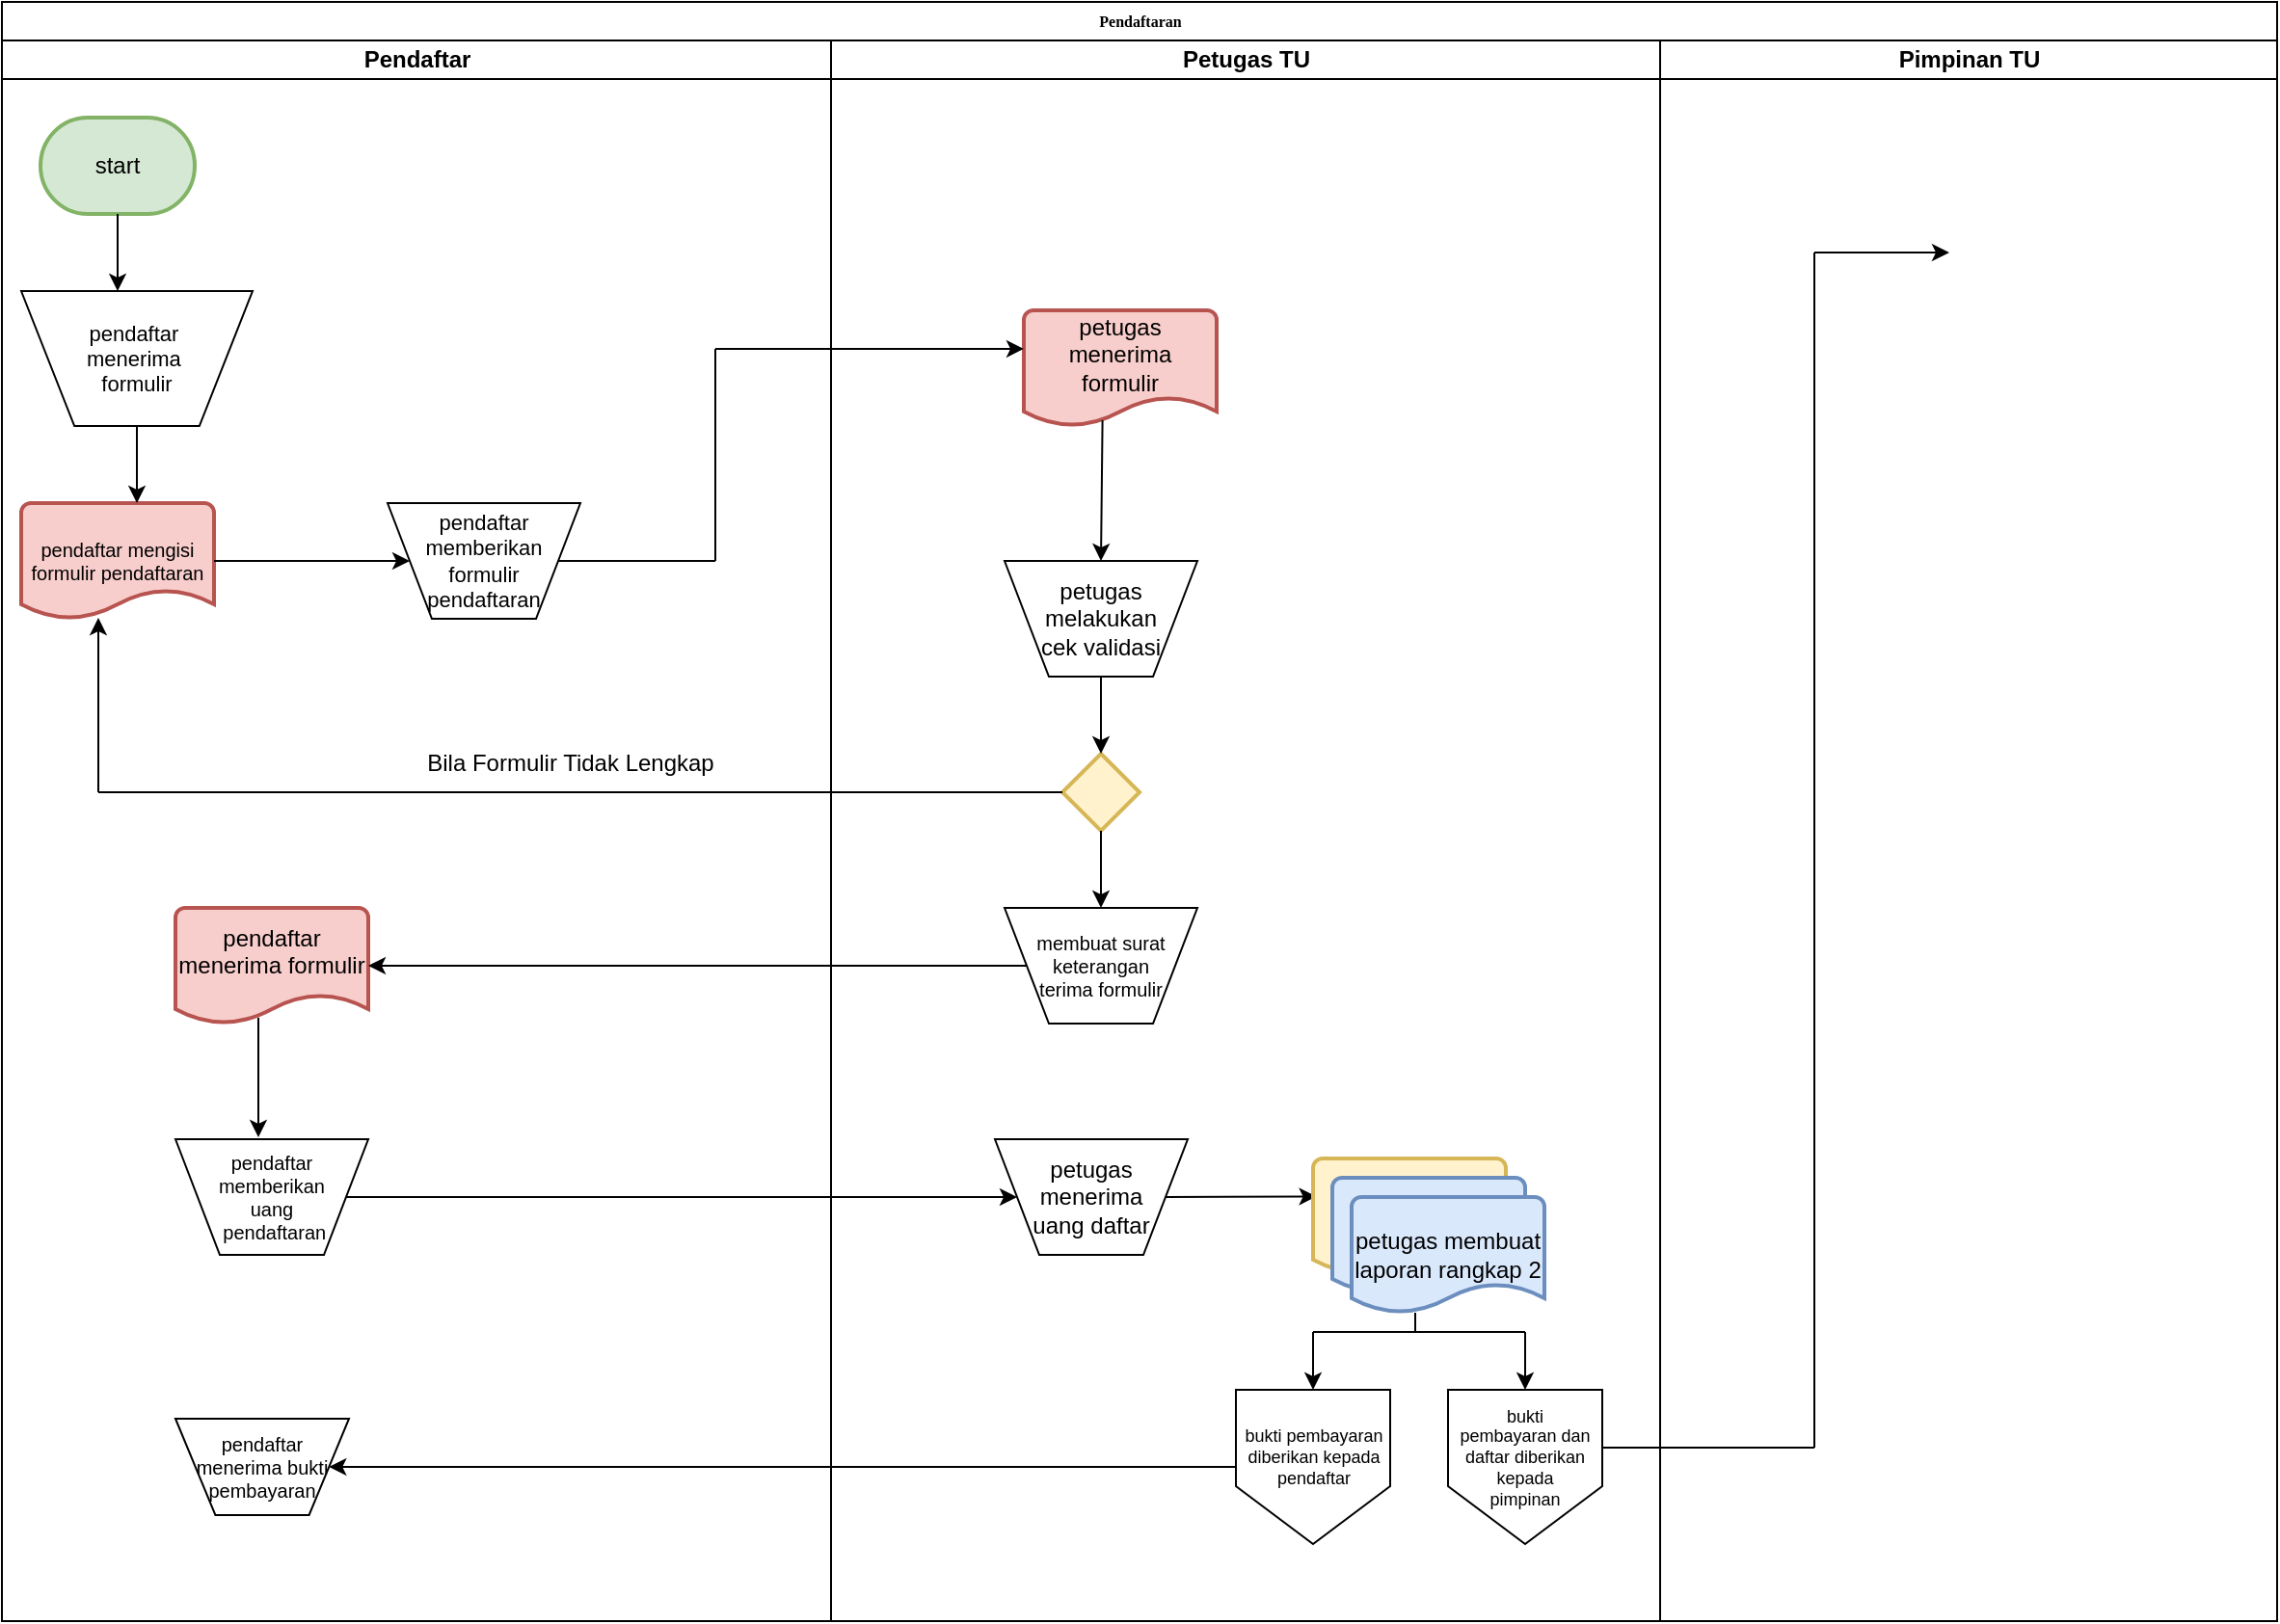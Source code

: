 <mxfile version="24.3.1" type="google">
  <diagram name="Page-1" id="74e2e168-ea6b-b213-b513-2b3c1d86103e">
    <mxGraphModel dx="1687" dy="929" grid="1" gridSize="10" guides="1" tooltips="1" connect="1" arrows="1" fold="1" page="1" pageScale="1" pageWidth="1100" pageHeight="850" background="none" math="0" shadow="0">
      <root>
        <mxCell id="0" />
        <mxCell id="1" parent="0" />
        <mxCell id="77e6c97f196da883-1" value="Pendaftaran" style="swimlane;html=1;childLayout=stackLayout;startSize=20;rounded=0;shadow=0;labelBackgroundColor=none;strokeWidth=1;fontFamily=Verdana;fontSize=8;align=center;" parent="1" vertex="1">
          <mxGeometry x="290" y="10" width="1180" height="840" as="geometry" />
        </mxCell>
        <mxCell id="77e6c97f196da883-2" value="Pendaftar" style="swimlane;html=1;startSize=20;" parent="77e6c97f196da883-1" vertex="1">
          <mxGeometry y="20" width="430" height="820" as="geometry" />
        </mxCell>
        <mxCell id="cSFCIr0A3r-JK_fj5tzC-4" value="start" style="strokeWidth=2;html=1;shape=mxgraph.flowchart.terminator;whiteSpace=wrap;fillColor=#d5e8d4;strokeColor=#82b366;" vertex="1" parent="77e6c97f196da883-2">
          <mxGeometry x="20" y="40" width="80" height="50" as="geometry" />
        </mxCell>
        <mxCell id="cSFCIr0A3r-JK_fj5tzC-7" value="pendaftar mengisi&lt;br style=&quot;font-size: 10px;&quot;&gt;formulir pendaftaran&lt;br style=&quot;font-size: 10px;&quot;&gt;" style="strokeWidth=2;html=1;shape=mxgraph.flowchart.document2;whiteSpace=wrap;size=0.25;fontSize=10;fillColor=#f8cecc;strokeColor=#b85450;" vertex="1" parent="77e6c97f196da883-2">
          <mxGeometry x="10" y="240" width="100" height="60" as="geometry" />
        </mxCell>
        <mxCell id="cSFCIr0A3r-JK_fj5tzC-9" value="pendaftar memberikan formulir pendaftaran" style="verticalLabelPosition=middle;verticalAlign=middle;html=1;shape=trapezoid;perimeter=trapezoidPerimeter;whiteSpace=wrap;size=0.23;arcSize=10;flipV=1;labelPosition=center;align=center;fontSize=11;" vertex="1" parent="77e6c97f196da883-2">
          <mxGeometry x="200" y="240" width="100" height="60" as="geometry" />
        </mxCell>
        <mxCell id="cSFCIr0A3r-JK_fj5tzC-18" value="pendaftar menerima formulir&lt;div&gt;&lt;br/&gt;&lt;/div&gt;" style="strokeWidth=2;html=1;shape=mxgraph.flowchart.document2;whiteSpace=wrap;size=0.25;fillColor=#f8cecc;strokeColor=#b85450;" vertex="1" parent="77e6c97f196da883-2">
          <mxGeometry x="90" y="450" width="100" height="60" as="geometry" />
        </mxCell>
        <mxCell id="cSFCIr0A3r-JK_fj5tzC-24" value="pendaftar&amp;nbsp;&lt;br&gt;menerima&amp;nbsp;&lt;br&gt;formulir" style="verticalLabelPosition=middle;verticalAlign=middle;html=1;shape=trapezoid;perimeter=trapezoidPerimeter;whiteSpace=wrap;size=0.23;arcSize=10;flipV=1;labelPosition=center;align=center;fontSize=11;" vertex="1" parent="77e6c97f196da883-2">
          <mxGeometry x="10" y="130" width="120" height="70" as="geometry" />
        </mxCell>
        <mxCell id="cSFCIr0A3r-JK_fj5tzC-27" value="" style="endArrow=classic;html=1;rounded=0;exitX=0.5;exitY=1;exitDx=0;exitDy=0;entryX=0.6;entryY=0;entryDx=0;entryDy=0;entryPerimeter=0;" edge="1" parent="77e6c97f196da883-2" source="cSFCIr0A3r-JK_fj5tzC-24" target="cSFCIr0A3r-JK_fj5tzC-7">
          <mxGeometry width="50" height="50" relative="1" as="geometry">
            <mxPoint x="290" y="370" as="sourcePoint" />
            <mxPoint x="340" y="320" as="targetPoint" />
          </mxGeometry>
        </mxCell>
        <mxCell id="cSFCIr0A3r-JK_fj5tzC-28" value="" style="endArrow=classic;html=1;rounded=0;exitX=1;exitY=0.5;exitDx=0;exitDy=0;entryX=0;entryY=0.5;entryDx=0;entryDy=0;exitPerimeter=0;" edge="1" parent="77e6c97f196da883-2" source="cSFCIr0A3r-JK_fj5tzC-7" target="cSFCIr0A3r-JK_fj5tzC-9">
          <mxGeometry width="50" height="50" relative="1" as="geometry">
            <mxPoint x="80" y="210" as="sourcePoint" />
            <mxPoint x="80" y="250" as="targetPoint" />
          </mxGeometry>
        </mxCell>
        <mxCell id="cSFCIr0A3r-JK_fj5tzC-44" value="Bila Formulir Tidak Lengkap" style="text;html=1;align=center;verticalAlign=middle;whiteSpace=wrap;rounded=0;" vertex="1" parent="77e6c97f196da883-2">
          <mxGeometry x="200" y="360" width="190" height="30" as="geometry" />
        </mxCell>
        <mxCell id="cSFCIr0A3r-JK_fj5tzC-45" value="pendaftar&lt;br style=&quot;font-size: 10px;&quot;&gt;memberikan&lt;br style=&quot;font-size: 10px;&quot;&gt;uang&lt;div style=&quot;font-size: 10px;&quot;&gt;&amp;nbsp;pendaftaran&lt;br style=&quot;font-size: 10px;&quot;&gt;&lt;/div&gt;" style="verticalLabelPosition=middle;verticalAlign=middle;html=1;shape=trapezoid;perimeter=trapezoidPerimeter;whiteSpace=wrap;size=0.23;arcSize=10;flipV=1;labelPosition=center;align=center;fontSize=10;" vertex="1" parent="77e6c97f196da883-2">
          <mxGeometry x="90" y="570" width="100" height="60" as="geometry" />
        </mxCell>
        <mxCell id="cSFCIr0A3r-JK_fj5tzC-46" value="" style="endArrow=classic;html=1;rounded=0;exitX=0.43;exitY=0.95;exitDx=0;exitDy=0;exitPerimeter=0;entryX=0.43;entryY=1.017;entryDx=0;entryDy=0;entryPerimeter=0;" edge="1" parent="77e6c97f196da883-2" source="cSFCIr0A3r-JK_fj5tzC-18" target="cSFCIr0A3r-JK_fj5tzC-45">
          <mxGeometry width="50" height="50" relative="1" as="geometry">
            <mxPoint x="540" y="520" as="sourcePoint" />
            <mxPoint x="590" y="470" as="targetPoint" />
          </mxGeometry>
        </mxCell>
        <mxCell id="cSFCIr0A3r-JK_fj5tzC-49" value="" style="endArrow=classic;html=1;rounded=0;exitX=0.5;exitY=1;exitDx=0;exitDy=0;exitPerimeter=0;" edge="1" parent="77e6c97f196da883-2" source="cSFCIr0A3r-JK_fj5tzC-4">
          <mxGeometry width="50" height="50" relative="1" as="geometry">
            <mxPoint x="540" y="220" as="sourcePoint" />
            <mxPoint x="60" y="130" as="targetPoint" />
          </mxGeometry>
        </mxCell>
        <mxCell id="cSFCIr0A3r-JK_fj5tzC-67" value="pendaftar menerima bukti pembayaran" style="verticalLabelPosition=middle;verticalAlign=middle;html=1;shape=trapezoid;perimeter=trapezoidPerimeter;whiteSpace=wrap;size=0.23;arcSize=10;flipV=1;labelPosition=center;align=center;fontSize=10;" vertex="1" parent="77e6c97f196da883-2">
          <mxGeometry x="90" y="715" width="90" height="50" as="geometry" />
        </mxCell>
        <mxCell id="77e6c97f196da883-3" value="Petugas TU" style="swimlane;html=1;startSize=20;" parent="77e6c97f196da883-1" vertex="1">
          <mxGeometry x="430" y="20" width="430" height="820" as="geometry" />
        </mxCell>
        <mxCell id="cSFCIr0A3r-JK_fj5tzC-13" value="petugas menerima&lt;br&gt;formulir&lt;div&gt;&lt;br/&gt;&lt;/div&gt;" style="strokeWidth=2;html=1;shape=mxgraph.flowchart.document2;whiteSpace=wrap;size=0.25;fillColor=#f8cecc;strokeColor=#b85450;" vertex="1" parent="77e6c97f196da883-3">
          <mxGeometry x="100" y="140" width="100" height="60" as="geometry" />
        </mxCell>
        <mxCell id="cSFCIr0A3r-JK_fj5tzC-14" value="petugas melakukan&lt;br&gt;cek validasi" style="verticalLabelPosition=middle;verticalAlign=middle;html=1;shape=trapezoid;perimeter=trapezoidPerimeter;whiteSpace=wrap;size=0.23;arcSize=10;flipV=1;labelPosition=center;align=center;" vertex="1" parent="77e6c97f196da883-3">
          <mxGeometry x="90" y="270" width="100" height="60" as="geometry" />
        </mxCell>
        <mxCell id="cSFCIr0A3r-JK_fj5tzC-16" value="membuat surat keterangan&lt;br style=&quot;font-size: 10px;&quot;&gt;terima formulir&lt;br style=&quot;font-size: 10px;&quot;&gt;" style="verticalLabelPosition=middle;verticalAlign=middle;html=1;shape=trapezoid;perimeter=trapezoidPerimeter;whiteSpace=wrap;size=0.23;arcSize=10;flipV=1;labelPosition=center;align=center;fontSize=10;" vertex="1" parent="77e6c97f196da883-3">
          <mxGeometry x="90" y="450" width="100" height="60" as="geometry" />
        </mxCell>
        <mxCell id="cSFCIr0A3r-JK_fj5tzC-26" value="" style="strokeWidth=2;html=1;shape=mxgraph.flowchart.decision;whiteSpace=wrap;fillColor=#fff2cc;strokeColor=#d6b656;" vertex="1" parent="77e6c97f196da883-3">
          <mxGeometry x="120" y="370" width="40" height="40" as="geometry" />
        </mxCell>
        <mxCell id="cSFCIr0A3r-JK_fj5tzC-33" value="" style="endArrow=classic;html=1;rounded=0;entryX=0.5;entryY=0;entryDx=0;entryDy=0;exitX=0.408;exitY=0.95;exitDx=0;exitDy=0;exitPerimeter=0;" edge="1" parent="77e6c97f196da883-3" source="cSFCIr0A3r-JK_fj5tzC-13" target="cSFCIr0A3r-JK_fj5tzC-14">
          <mxGeometry width="50" height="50" relative="1" as="geometry">
            <mxPoint x="140" y="210" as="sourcePoint" />
            <mxPoint x="-10" y="230" as="targetPoint" />
          </mxGeometry>
        </mxCell>
        <mxCell id="cSFCIr0A3r-JK_fj5tzC-35" value="" style="endArrow=classic;html=1;rounded=0;exitX=0.5;exitY=1;exitDx=0;exitDy=0;entryX=0.5;entryY=0;entryDx=0;entryDy=0;entryPerimeter=0;" edge="1" parent="77e6c97f196da883-3" source="cSFCIr0A3r-JK_fj5tzC-14" target="cSFCIr0A3r-JK_fj5tzC-26">
          <mxGeometry width="50" height="50" relative="1" as="geometry">
            <mxPoint x="-30" y="360" as="sourcePoint" />
            <mxPoint x="20" y="310" as="targetPoint" />
          </mxGeometry>
        </mxCell>
        <mxCell id="cSFCIr0A3r-JK_fj5tzC-41" value="" style="endArrow=classic;html=1;rounded=0;exitX=0.5;exitY=1;exitDx=0;exitDy=0;exitPerimeter=0;entryX=0.5;entryY=0;entryDx=0;entryDy=0;" edge="1" parent="77e6c97f196da883-3" source="cSFCIr0A3r-JK_fj5tzC-26" target="cSFCIr0A3r-JK_fj5tzC-16">
          <mxGeometry width="50" height="50" relative="1" as="geometry">
            <mxPoint x="-30" y="450" as="sourcePoint" />
            <mxPoint x="20" y="400" as="targetPoint" />
          </mxGeometry>
        </mxCell>
        <mxCell id="cSFCIr0A3r-JK_fj5tzC-47" value="petugas menerima&lt;br&gt;uang daftar" style="verticalLabelPosition=middle;verticalAlign=middle;html=1;shape=trapezoid;perimeter=trapezoidPerimeter;whiteSpace=wrap;size=0.23;arcSize=10;flipV=1;labelPosition=center;align=center;" vertex="1" parent="77e6c97f196da883-3">
          <mxGeometry x="85" y="570" width="100" height="60" as="geometry" />
        </mxCell>
        <mxCell id="cSFCIr0A3r-JK_fj5tzC-54" value="" style="shape=offPageConnector;whiteSpace=wrap;html=1;size=0.375;" vertex="1" parent="77e6c97f196da883-3">
          <mxGeometry x="210" y="700" width="80" height="80" as="geometry" />
        </mxCell>
        <mxCell id="cSFCIr0A3r-JK_fj5tzC-55" value="bukti pembayaran diberikan kepada pendaftar" style="text;html=1;align=center;verticalAlign=middle;whiteSpace=wrap;rounded=0;fontSize=9;" vertex="1" parent="77e6c97f196da883-3">
          <mxGeometry x="207.5" y="730" width="85" height="10" as="geometry" />
        </mxCell>
        <mxCell id="cSFCIr0A3r-JK_fj5tzC-56" value="" style="shape=offPageConnector;whiteSpace=wrap;html=1;" vertex="1" parent="77e6c97f196da883-3">
          <mxGeometry x="320" y="700" width="80" height="80" as="geometry" />
        </mxCell>
        <mxCell id="cSFCIr0A3r-JK_fj5tzC-57" value="bukti pembayaran dan daftar diberikan kepada pimpinan" style="text;html=1;align=center;verticalAlign=middle;whiteSpace=wrap;rounded=0;fontSize=9;" vertex="1" parent="77e6c97f196da883-3">
          <mxGeometry x="325" y="715" width="70" height="40" as="geometry" />
        </mxCell>
        <mxCell id="cSFCIr0A3r-JK_fj5tzC-65" value="" style="endArrow=classic;html=1;rounded=0;exitX=1;exitY=0.5;exitDx=0;exitDy=0;entryX=0.018;entryY=0.412;entryDx=0;entryDy=0;entryPerimeter=0;" edge="1" parent="77e6c97f196da883-3" source="cSFCIr0A3r-JK_fj5tzC-47">
          <mxGeometry width="50" height="50" relative="1" as="geometry">
            <mxPoint x="150" y="630" as="sourcePoint" />
            <mxPoint x="251.8" y="599.72" as="targetPoint" />
          </mxGeometry>
        </mxCell>
        <mxCell id="cSFCIr0A3r-JK_fj5tzC-72" value="" style="strokeWidth=2;html=1;shape=mxgraph.flowchart.document2;whiteSpace=wrap;size=0.25;fillColor=#fff2cc;strokeColor=#d6b656;" vertex="1" parent="77e6c97f196da883-3">
          <mxGeometry x="250" y="580" width="100" height="60" as="geometry" />
        </mxCell>
        <mxCell id="cSFCIr0A3r-JK_fj5tzC-74" value="" style="strokeWidth=2;html=1;shape=mxgraph.flowchart.document2;whiteSpace=wrap;size=0.25;fillColor=#dae8fc;strokeColor=#6c8ebf;" vertex="1" parent="77e6c97f196da883-3">
          <mxGeometry x="260" y="590" width="100" height="60" as="geometry" />
        </mxCell>
        <mxCell id="cSFCIr0A3r-JK_fj5tzC-61" value="" style="endArrow=none;html=1;rounded=0;" edge="1" parent="77e6c97f196da883-3">
          <mxGeometry width="50" height="50" relative="1" as="geometry">
            <mxPoint x="250" y="670" as="sourcePoint" />
            <mxPoint x="360" y="670" as="targetPoint" />
          </mxGeometry>
        </mxCell>
        <mxCell id="cSFCIr0A3r-JK_fj5tzC-75" value="petugas membuat laporan rangkap 2" style="strokeWidth=2;html=1;shape=mxgraph.flowchart.document2;whiteSpace=wrap;size=0.25;fillColor=#dae8fc;strokeColor=#6c8ebf;" vertex="1" parent="77e6c97f196da883-3">
          <mxGeometry x="270" y="600" width="100" height="60" as="geometry" />
        </mxCell>
        <mxCell id="cSFCIr0A3r-JK_fj5tzC-23" value="Pimpinan TU" style="swimlane;html=1;startSize=20;" vertex="1" parent="77e6c97f196da883-1">
          <mxGeometry x="860" y="20" width="320" height="820" as="geometry" />
        </mxCell>
        <mxCell id="cSFCIr0A3r-JK_fj5tzC-42" value="" style="endArrow=classic;html=1;rounded=0;entryX=1;entryY=0.5;entryDx=0;entryDy=0;entryPerimeter=0;" edge="1" parent="77e6c97f196da883-1" source="cSFCIr0A3r-JK_fj5tzC-16" target="cSFCIr0A3r-JK_fj5tzC-18">
          <mxGeometry width="50" height="50" relative="1" as="geometry">
            <mxPoint x="310" y="550" as="sourcePoint" />
            <mxPoint x="360" y="500" as="targetPoint" />
          </mxGeometry>
        </mxCell>
        <mxCell id="cSFCIr0A3r-JK_fj5tzC-48" value="" style="endArrow=classic;html=1;rounded=0;exitX=1;exitY=0.5;exitDx=0;exitDy=0;entryX=0;entryY=0.5;entryDx=0;entryDy=0;" edge="1" parent="77e6c97f196da883-1" source="cSFCIr0A3r-JK_fj5tzC-45" target="cSFCIr0A3r-JK_fj5tzC-47">
          <mxGeometry width="50" height="50" relative="1" as="geometry">
            <mxPoint x="540" y="540" as="sourcePoint" />
            <mxPoint x="590" y="490" as="targetPoint" />
          </mxGeometry>
        </mxCell>
        <mxCell id="cSFCIr0A3r-JK_fj5tzC-66" value="" style="endArrow=classic;html=1;rounded=0;exitX=0;exitY=0.5;exitDx=0;exitDy=0;entryX=1;entryY=0.5;entryDx=0;entryDy=0;" edge="1" parent="77e6c97f196da883-1" source="cSFCIr0A3r-JK_fj5tzC-54" target="cSFCIr0A3r-JK_fj5tzC-67">
          <mxGeometry width="50" height="50" relative="1" as="geometry">
            <mxPoint x="650" y="680" as="sourcePoint" />
            <mxPoint x="190" y="730" as="targetPoint" />
          </mxGeometry>
        </mxCell>
        <mxCell id="cSFCIr0A3r-JK_fj5tzC-30" value="" style="endArrow=none;html=1;rounded=0;exitX=1;exitY=0.5;exitDx=0;exitDy=0;" edge="1" parent="1" source="cSFCIr0A3r-JK_fj5tzC-9">
          <mxGeometry width="50" height="50" relative="1" as="geometry">
            <mxPoint x="580" y="400" as="sourcePoint" />
            <mxPoint x="660" y="300" as="targetPoint" />
          </mxGeometry>
        </mxCell>
        <mxCell id="cSFCIr0A3r-JK_fj5tzC-31" value="" style="endArrow=none;html=1;rounded=0;" edge="1" parent="1">
          <mxGeometry width="50" height="50" relative="1" as="geometry">
            <mxPoint x="660" y="190" as="sourcePoint" />
            <mxPoint x="660" y="300" as="targetPoint" />
          </mxGeometry>
        </mxCell>
        <mxCell id="cSFCIr0A3r-JK_fj5tzC-32" value="" style="endArrow=classic;html=1;rounded=0;entryX=0;entryY=0.333;entryDx=0;entryDy=0;entryPerimeter=0;" edge="1" parent="1" target="cSFCIr0A3r-JK_fj5tzC-13">
          <mxGeometry width="50" height="50" relative="1" as="geometry">
            <mxPoint x="660" y="190" as="sourcePoint" />
            <mxPoint x="720" y="190" as="targetPoint" />
          </mxGeometry>
        </mxCell>
        <mxCell id="cSFCIr0A3r-JK_fj5tzC-37" value="" style="endArrow=none;html=1;rounded=0;exitX=0;exitY=0.5;exitDx=0;exitDy=0;exitPerimeter=0;" edge="1" parent="1" source="cSFCIr0A3r-JK_fj5tzC-26">
          <mxGeometry width="50" height="50" relative="1" as="geometry">
            <mxPoint x="770" y="480" as="sourcePoint" />
            <mxPoint x="340" y="420" as="targetPoint" />
          </mxGeometry>
        </mxCell>
        <mxCell id="cSFCIr0A3r-JK_fj5tzC-38" value="" style="endArrow=classic;html=1;rounded=0;entryX=0.4;entryY=0.992;entryDx=0;entryDy=0;entryPerimeter=0;" edge="1" parent="1" target="cSFCIr0A3r-JK_fj5tzC-7">
          <mxGeometry width="50" height="50" relative="1" as="geometry">
            <mxPoint x="340" y="420" as="sourcePoint" />
            <mxPoint x="650" y="340" as="targetPoint" />
          </mxGeometry>
        </mxCell>
        <mxCell id="cSFCIr0A3r-JK_fj5tzC-59" value="" style="endArrow=none;html=1;rounded=0;" edge="1" parent="1">
          <mxGeometry width="50" height="50" relative="1" as="geometry">
            <mxPoint x="1023" y="700" as="sourcePoint" />
            <mxPoint x="1023" y="690" as="targetPoint" />
          </mxGeometry>
        </mxCell>
        <mxCell id="cSFCIr0A3r-JK_fj5tzC-63" value="" style="endArrow=classic;html=1;rounded=0;entryX=0.5;entryY=0;entryDx=0;entryDy=0;" edge="1" parent="1" target="cSFCIr0A3r-JK_fj5tzC-54">
          <mxGeometry width="50" height="50" relative="1" as="geometry">
            <mxPoint x="970" y="700" as="sourcePoint" />
            <mxPoint x="990" y="730" as="targetPoint" />
          </mxGeometry>
        </mxCell>
        <mxCell id="cSFCIr0A3r-JK_fj5tzC-64" value="" style="endArrow=classic;html=1;rounded=0;entryX=0.5;entryY=0;entryDx=0;entryDy=0;" edge="1" parent="1" target="cSFCIr0A3r-JK_fj5tzC-56">
          <mxGeometry width="50" height="50" relative="1" as="geometry">
            <mxPoint x="1080" y="700" as="sourcePoint" />
            <mxPoint x="990" y="730" as="targetPoint" />
          </mxGeometry>
        </mxCell>
        <mxCell id="cSFCIr0A3r-JK_fj5tzC-68" value="" style="endArrow=none;html=1;rounded=0;exitX=1;exitY=0.375;exitDx=0;exitDy=0;exitPerimeter=0;" edge="1" parent="1" source="cSFCIr0A3r-JK_fj5tzC-56">
          <mxGeometry width="50" height="50" relative="1" as="geometry">
            <mxPoint x="1180" y="500" as="sourcePoint" />
            <mxPoint x="1230" y="760" as="targetPoint" />
          </mxGeometry>
        </mxCell>
        <mxCell id="cSFCIr0A3r-JK_fj5tzC-69" value="" style="endArrow=none;html=1;rounded=0;" edge="1" parent="1">
          <mxGeometry width="50" height="50" relative="1" as="geometry">
            <mxPoint x="1230" y="760" as="sourcePoint" />
            <mxPoint x="1230" y="140" as="targetPoint" />
          </mxGeometry>
        </mxCell>
        <mxCell id="cSFCIr0A3r-JK_fj5tzC-70" value="" style="endArrow=classic;html=1;rounded=0;" edge="1" parent="1">
          <mxGeometry width="50" height="50" relative="1" as="geometry">
            <mxPoint x="1230" y="140" as="sourcePoint" />
            <mxPoint x="1300" y="140" as="targetPoint" />
          </mxGeometry>
        </mxCell>
      </root>
    </mxGraphModel>
  </diagram>
</mxfile>
